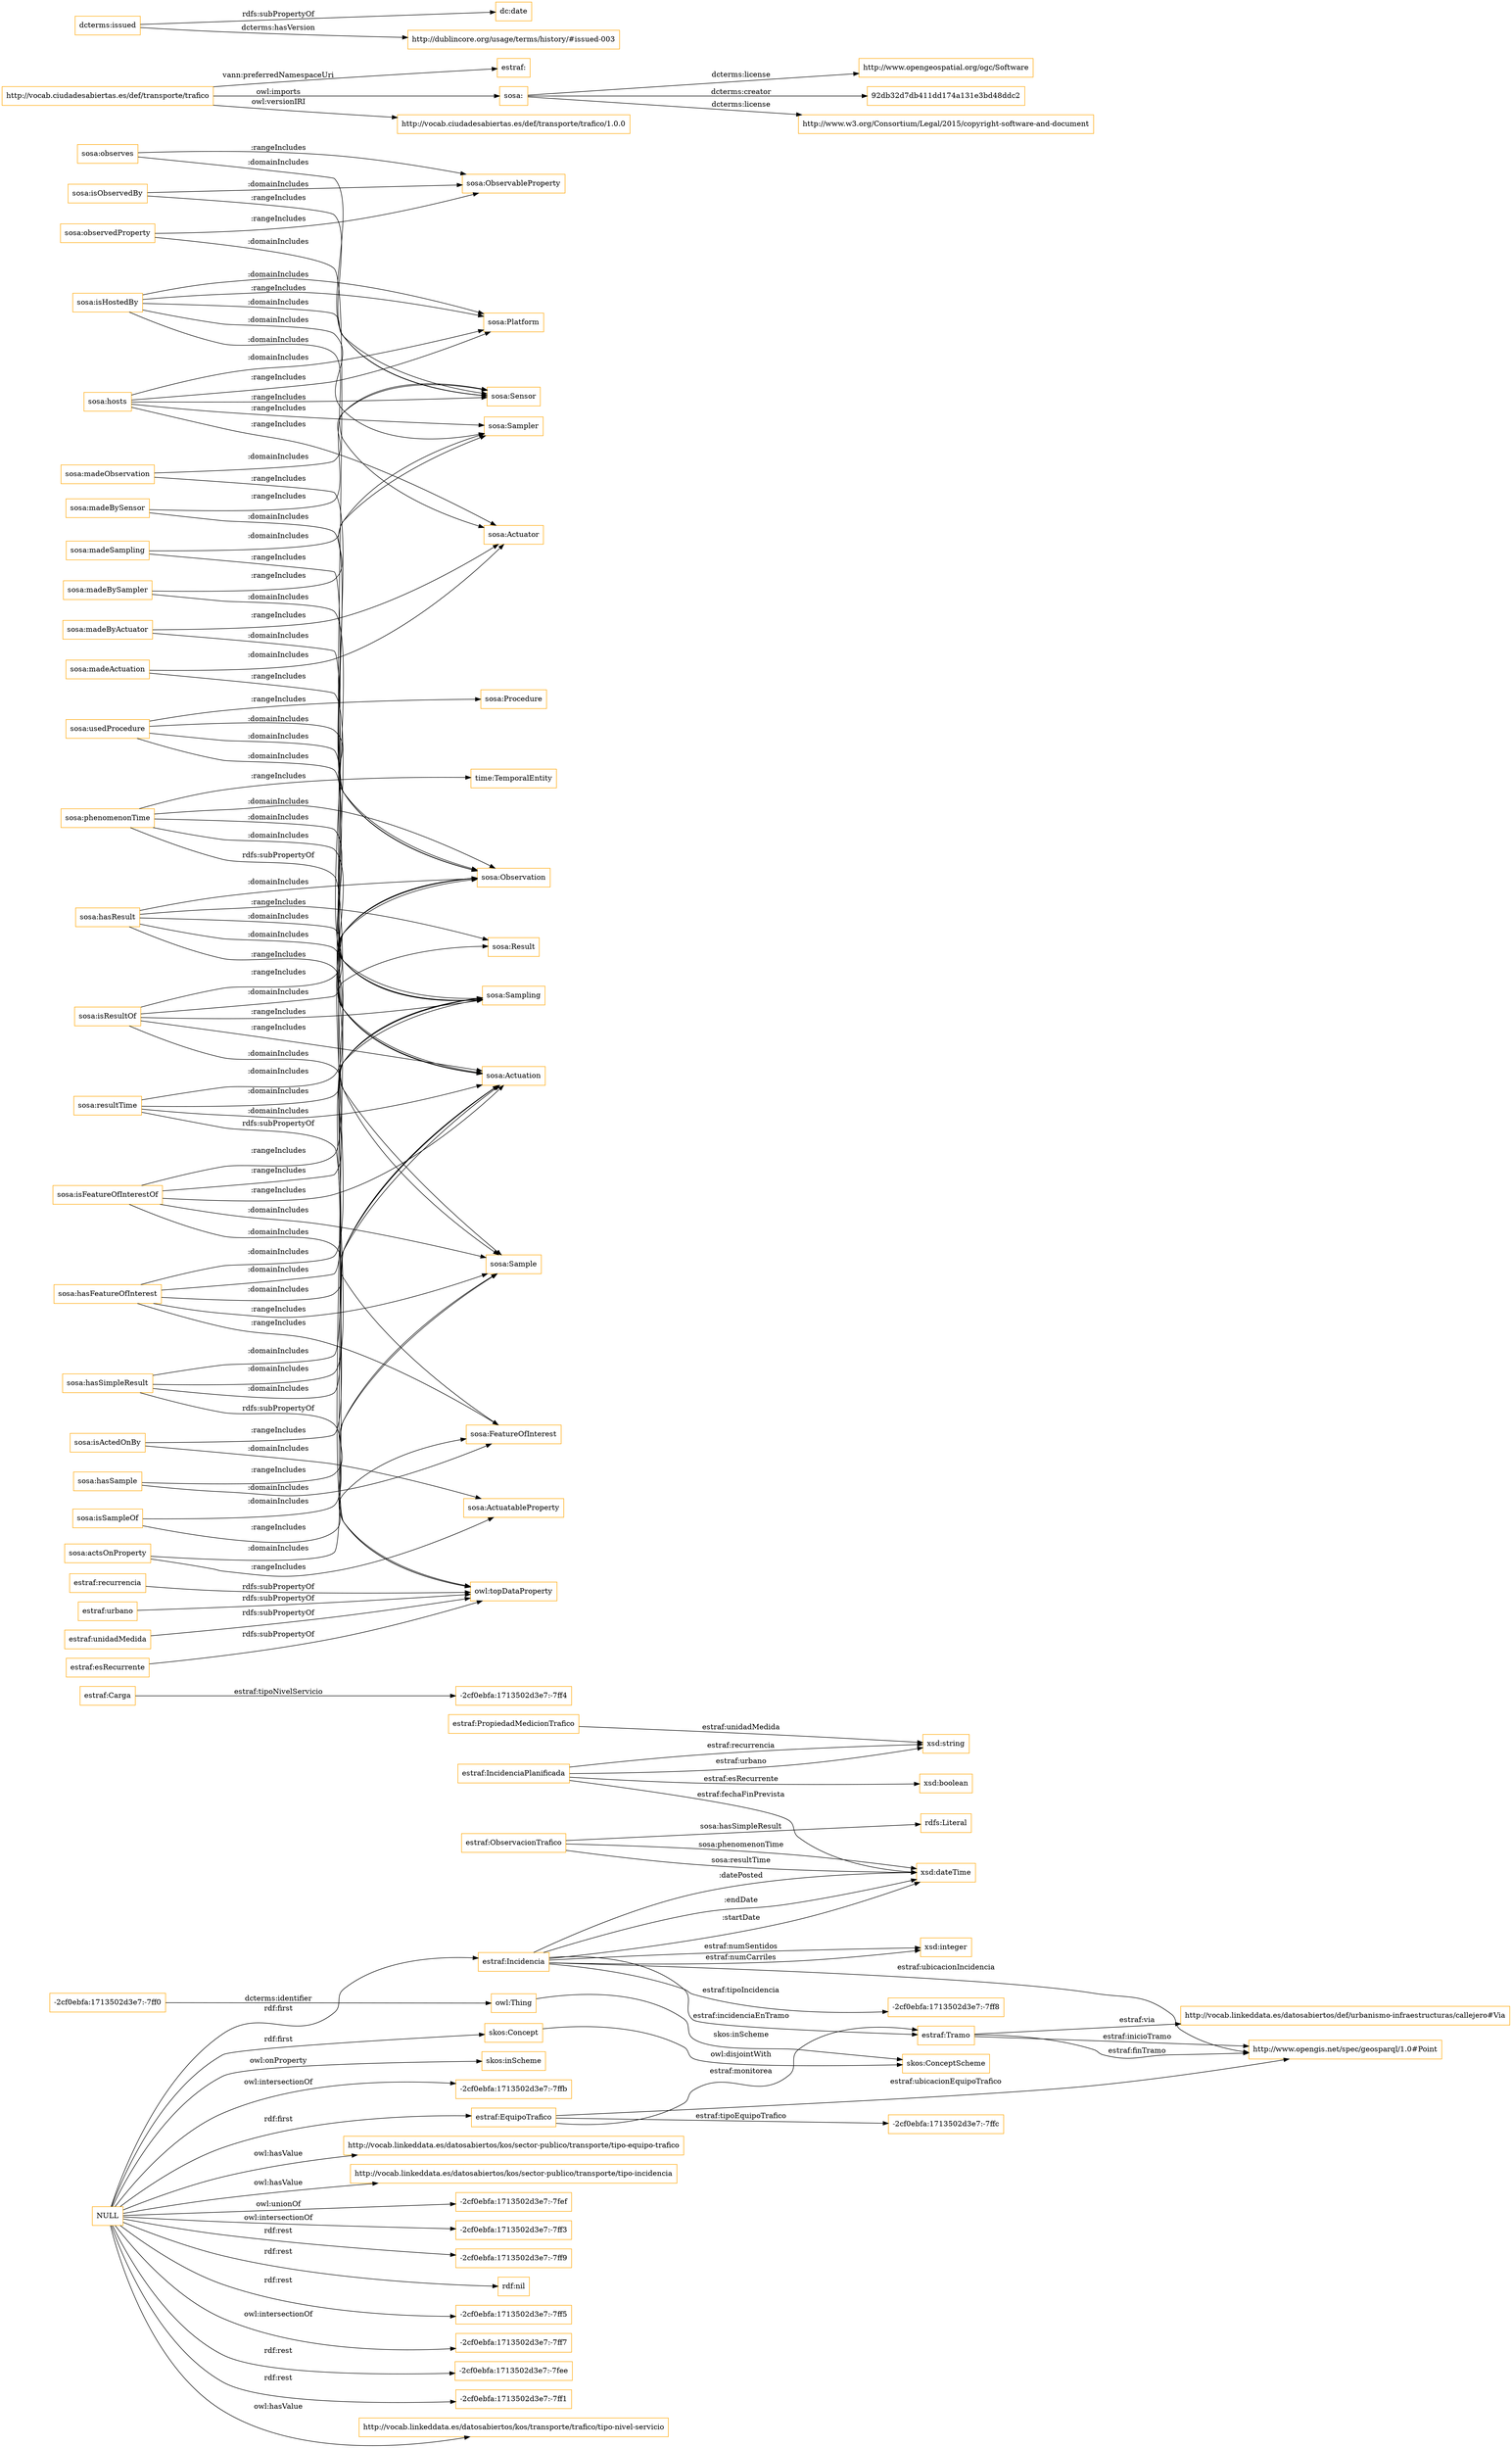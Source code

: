 digraph ar2dtool_diagram { 
rankdir=LR;
size="1501"
node [shape = rectangle, color="orange"]; "estraf:Tramo" "-2cf0ebfa:1713502d3e7:-7ff4" "estraf:Carga" "sosa:ObservableProperty" "estraf:Incidencia" "sosa:FeatureOfInterest" "estraf:PropiedadMedicionTrafico" "estraf:EquipoTrafico" "sosa:Observation" "skos:ConceptScheme" "http://www.opengis.net/spec/geosparql/1.0#Point" "-2cf0ebfa:1713502d3e7:-7ff8" "estraf:IncidenciaPlanificada" "sosa:Sensor" "skos:Concept" "estraf:ObservacionTrafico" "-2cf0ebfa:1713502d3e7:-7ffc" "http://vocab.linkeddata.es/datosabiertos/def/urbanismo-infraestructuras/callejero#Via" "-2cf0ebfa:1713502d3e7:-7ff0" "sosa:Actuation" "sosa:Platform" "sosa:ActuatableProperty" "sosa:Actuator" "sosa:Sample" "time:TemporalEntity" "sosa:Sampling" "sosa:Procedure" "sosa:Result" "sosa:Sampler" ; /*classes style*/
	"estraf:recurrencia" -> "owl:topDataProperty" [ label = "rdfs:subPropertyOf" ];
	"sosa:observedProperty" -> "sosa:ObservableProperty" [ label = ":rangeIncludes" ];
	"sosa:observedProperty" -> "sosa:Observation" [ label = ":domainIncludes" ];
	"sosa:madeBySensor" -> "sosa:Sensor" [ label = ":rangeIncludes" ];
	"sosa:madeBySensor" -> "sosa:Observation" [ label = ":domainIncludes" ];
	"sosa:madeByActuator" -> "sosa:Actuator" [ label = ":rangeIncludes" ];
	"sosa:madeByActuator" -> "sosa:Actuation" [ label = ":domainIncludes" ];
	"sosa:hosts" -> "sosa:Platform" [ label = ":rangeIncludes" ];
	"sosa:hosts" -> "sosa:Actuator" [ label = ":rangeIncludes" ];
	"sosa:hosts" -> "sosa:Sampler" [ label = ":rangeIncludes" ];
	"sosa:hosts" -> "sosa:Sensor" [ label = ":rangeIncludes" ];
	"sosa:hosts" -> "sosa:Platform" [ label = ":domainIncludes" ];
	"http://vocab.ciudadesabiertas.es/def/transporte/trafico" -> "estraf:" [ label = "vann:preferredNamespaceUri" ];
	"http://vocab.ciudadesabiertas.es/def/transporte/trafico" -> "sosa:" [ label = "owl:imports" ];
	"http://vocab.ciudadesabiertas.es/def/transporte/trafico" -> "http://vocab.ciudadesabiertas.es/def/transporte/trafico/1.0.0" [ label = "owl:versionIRI" ];
	"sosa:isObservedBy" -> "sosa:Sensor" [ label = ":rangeIncludes" ];
	"sosa:isObservedBy" -> "sosa:ObservableProperty" [ label = ":domainIncludes" ];
	"sosa:madeActuation" -> "sosa:Actuation" [ label = ":rangeIncludes" ];
	"sosa:madeActuation" -> "sosa:Actuator" [ label = ":domainIncludes" ];
	"sosa:phenomenonTime" -> "owl:topDataProperty" [ label = "rdfs:subPropertyOf" ];
	"sosa:phenomenonTime" -> "time:TemporalEntity" [ label = ":rangeIncludes" ];
	"sosa:phenomenonTime" -> "sosa:Sampling" [ label = ":domainIncludes" ];
	"sosa:phenomenonTime" -> "sosa:Observation" [ label = ":domainIncludes" ];
	"sosa:phenomenonTime" -> "sosa:Actuation" [ label = ":domainIncludes" ];
	"estraf:urbano" -> "owl:topDataProperty" [ label = "rdfs:subPropertyOf" ];
	"sosa:hasResult" -> "sosa:Sampling" [ label = ":domainIncludes" ];
	"sosa:hasResult" -> "sosa:Actuation" [ label = ":domainIncludes" ];
	"sosa:hasResult" -> "sosa:Observation" [ label = ":domainIncludes" ];
	"sosa:hasResult" -> "sosa:Result" [ label = ":rangeIncludes" ];
	"sosa:hasResult" -> "sosa:Sample" [ label = ":rangeIncludes" ];
	"sosa:isActedOnBy" -> "sosa:Actuation" [ label = ":rangeIncludes" ];
	"sosa:isActedOnBy" -> "sosa:ActuatableProperty" [ label = ":domainIncludes" ];
	"skos:Concept" -> "skos:ConceptScheme" [ label = "owl:disjointWith" ];
	"sosa:madeSampling" -> "sosa:Sampling" [ label = ":rangeIncludes" ];
	"sosa:madeSampling" -> "sosa:Sampler" [ label = ":domainIncludes" ];
	"sosa:hasFeatureOfInterest" -> "sosa:Observation" [ label = ":domainIncludes" ];
	"sosa:hasFeatureOfInterest" -> "sosa:FeatureOfInterest" [ label = ":rangeIncludes" ];
	"sosa:hasFeatureOfInterest" -> "sosa:Sampling" [ label = ":domainIncludes" ];
	"sosa:hasFeatureOfInterest" -> "sosa:Actuation" [ label = ":domainIncludes" ];
	"sosa:hasFeatureOfInterest" -> "sosa:Sample" [ label = ":rangeIncludes" ];
	"sosa:isResultOf" -> "sosa:Sample" [ label = ":domainIncludes" ];
	"sosa:isResultOf" -> "sosa:Actuation" [ label = ":rangeIncludes" ];
	"sosa:isResultOf" -> "sosa:Observation" [ label = ":rangeIncludes" ];
	"sosa:isResultOf" -> "sosa:Sampling" [ label = ":rangeIncludes" ];
	"sosa:isResultOf" -> "sosa:Result" [ label = ":domainIncludes" ];
	"sosa:isSampleOf" -> "sosa:FeatureOfInterest" [ label = ":rangeIncludes" ];
	"sosa:isSampleOf" -> "sosa:Sample" [ label = ":domainIncludes" ];
	"sosa:hasSimpleResult" -> "owl:topDataProperty" [ label = "rdfs:subPropertyOf" ];
	"sosa:hasSimpleResult" -> "sosa:Sampling" [ label = ":domainIncludes" ];
	"sosa:hasSimpleResult" -> "sosa:Observation" [ label = ":domainIncludes" ];
	"sosa:hasSimpleResult" -> "sosa:Actuation" [ label = ":domainIncludes" ];
	"sosa:madeObservation" -> "sosa:Observation" [ label = ":rangeIncludes" ];
	"sosa:madeObservation" -> "sosa:Sensor" [ label = ":domainIncludes" ];
	"sosa:resultTime" -> "owl:topDataProperty" [ label = "rdfs:subPropertyOf" ];
	"sosa:resultTime" -> "sosa:Sampling" [ label = ":domainIncludes" ];
	"sosa:resultTime" -> "sosa:Observation" [ label = ":domainIncludes" ];
	"sosa:resultTime" -> "sosa:Actuation" [ label = ":domainIncludes" ];
	"sosa:isHostedBy" -> "sosa:Platform" [ label = ":rangeIncludes" ];
	"sosa:isHostedBy" -> "sosa:Platform" [ label = ":domainIncludes" ];
	"sosa:isHostedBy" -> "sosa:Sampler" [ label = ":domainIncludes" ];
	"sosa:isHostedBy" -> "sosa:Sensor" [ label = ":domainIncludes" ];
	"sosa:isHostedBy" -> "sosa:Actuator" [ label = ":domainIncludes" ];
	"NULL" -> "http://vocab.linkeddata.es/datosabiertos/kos/sector-publico/transporte/tipo-equipo-trafico" [ label = "owl:hasValue" ];
	"NULL" -> "http://vocab.linkeddata.es/datosabiertos/kos/sector-publico/transporte/tipo-incidencia" [ label = "owl:hasValue" ];
	"NULL" -> "-2cf0ebfa:1713502d3e7:-7fef" [ label = "owl:unionOf" ];
	"NULL" -> "-2cf0ebfa:1713502d3e7:-7ff3" [ label = "owl:intersectionOf" ];
	"NULL" -> "-2cf0ebfa:1713502d3e7:-7ff9" [ label = "rdf:rest" ];
	"NULL" -> "estraf:Incidencia" [ label = "rdf:first" ];
	"NULL" -> "skos:Concept" [ label = "rdf:first" ];
	"NULL" -> "rdf:nil" [ label = "rdf:rest" ];
	"NULL" -> "-2cf0ebfa:1713502d3e7:-7ff5" [ label = "rdf:rest" ];
	"NULL" -> "-2cf0ebfa:1713502d3e7:-7ff7" [ label = "owl:intersectionOf" ];
	"NULL" -> "-2cf0ebfa:1713502d3e7:-7fee" [ label = "rdf:rest" ];
	"NULL" -> "-2cf0ebfa:1713502d3e7:-7ff1" [ label = "rdf:rest" ];
	"NULL" -> "http://vocab.linkeddata.es/datosabiertos/kos/transporte/trafico/tipo-nivel-servicio" [ label = "owl:hasValue" ];
	"NULL" -> "estraf:EquipoTrafico" [ label = "rdf:first" ];
	"NULL" -> "skos:inScheme" [ label = "owl:onProperty" ];
	"NULL" -> "-2cf0ebfa:1713502d3e7:-7ffb" [ label = "owl:intersectionOf" ];
	"sosa:hasSample" -> "sosa:Sample" [ label = ":rangeIncludes" ];
	"sosa:hasSample" -> "sosa:FeatureOfInterest" [ label = ":domainIncludes" ];
	"sosa:observes" -> "sosa:ObservableProperty" [ label = ":rangeIncludes" ];
	"sosa:observes" -> "sosa:Sensor" [ label = ":domainIncludes" ];
	"sosa:usedProcedure" -> "sosa:Procedure" [ label = ":rangeIncludes" ];
	"sosa:usedProcedure" -> "sosa:Sampling" [ label = ":domainIncludes" ];
	"sosa:usedProcedure" -> "sosa:Observation" [ label = ":domainIncludes" ];
	"sosa:usedProcedure" -> "sosa:Actuation" [ label = ":domainIncludes" ];
	"sosa:actsOnProperty" -> "sosa:ActuatableProperty" [ label = ":rangeIncludes" ];
	"sosa:actsOnProperty" -> "sosa:Actuation" [ label = ":domainIncludes" ];
	"sosa:" -> "http://www.opengeospatial.org/ogc/Software" [ label = "dcterms:license" ];
	"sosa:" -> "92db32d7db411dd174a131e3bd48ddc2" [ label = "dcterms:creator" ];
	"sosa:" -> "http://www.w3.org/Consortium/Legal/2015/copyright-software-and-document" [ label = "dcterms:license" ];
	"sosa:isFeatureOfInterestOf" -> "sosa:FeatureOfInterest" [ label = ":domainIncludes" ];
	"sosa:isFeatureOfInterestOf" -> "sosa:Actuation" [ label = ":rangeIncludes" ];
	"sosa:isFeatureOfInterestOf" -> "sosa:Sampling" [ label = ":rangeIncludes" ];
	"sosa:isFeatureOfInterestOf" -> "sosa:Observation" [ label = ":rangeIncludes" ];
	"sosa:isFeatureOfInterestOf" -> "sosa:Sample" [ label = ":domainIncludes" ];
	"dcterms:issued" -> "dc:date" [ label = "rdfs:subPropertyOf" ];
	"dcterms:issued" -> "http://dublincore.org/usage/terms/history/#issued-003" [ label = "dcterms:hasVersion" ];
	"estraf:unidadMedida" -> "owl:topDataProperty" [ label = "rdfs:subPropertyOf" ];
	"estraf:esRecurrente" -> "owl:topDataProperty" [ label = "rdfs:subPropertyOf" ];
	"sosa:madeBySampler" -> "sosa:Sampler" [ label = ":rangeIncludes" ];
	"sosa:madeBySampler" -> "sosa:Sampling" [ label = ":domainIncludes" ];
	"estraf:Incidencia" -> "xsd:dateTime" [ label = ":startDate" ];
	"estraf:Tramo" -> "http://www.opengis.net/spec/geosparql/1.0#Point" [ label = "estraf:finTramo" ];
	"estraf:Carga" -> "-2cf0ebfa:1713502d3e7:-7ff4" [ label = "estraf:tipoNivelServicio" ];
	"owl:Thing" -> "skos:ConceptScheme" [ label = "skos:inScheme" ];
	"estraf:ObservacionTrafico" -> "xsd:dateTime" [ label = "sosa:phenomenonTime" ];
	"estraf:EquipoTrafico" -> "estraf:Tramo" [ label = "estraf:monitorea" ];
	"estraf:EquipoTrafico" -> "-2cf0ebfa:1713502d3e7:-7ffc" [ label = "estraf:tipoEquipoTrafico" ];
	"estraf:IncidenciaPlanificada" -> "xsd:dateTime" [ label = "estraf:fechaFinPrevista" ];
	"estraf:Tramo" -> "http://www.opengis.net/spec/geosparql/1.0#Point" [ label = "estraf:inicioTramo" ];
	"estraf:Incidencia" -> "xsd:dateTime" [ label = ":datePosted" ];
	"estraf:EquipoTrafico" -> "http://www.opengis.net/spec/geosparql/1.0#Point" [ label = "estraf:ubicacionEquipoTrafico" ];
	"estraf:IncidenciaPlanificada" -> "xsd:string" [ label = "estraf:recurrencia" ];
	"estraf:Incidencia" -> "estraf:Tramo" [ label = "estraf:incidenciaEnTramo" ];
	"estraf:ObservacionTrafico" -> "rdfs:Literal" [ label = "sosa:hasSimpleResult" ];
	"-2cf0ebfa:1713502d3e7:-7ff0" -> "owl:Thing" [ label = "dcterms:identifier" ];
	"estraf:Incidencia" -> "xsd:dateTime" [ label = ":endDate" ];
	"estraf:Incidencia" -> "xsd:integer" [ label = "estraf:numCarriles" ];
	"estraf:Incidencia" -> "xsd:integer" [ label = "estraf:numSentidos" ];
	"estraf:Incidencia" -> "http://www.opengis.net/spec/geosparql/1.0#Point" [ label = "estraf:ubicacionIncidencia" ];
	"estraf:ObservacionTrafico" -> "xsd:dateTime" [ label = "sosa:resultTime" ];
	"estraf:IncidenciaPlanificada" -> "xsd:boolean" [ label = "estraf:esRecurrente" ];
	"estraf:Incidencia" -> "-2cf0ebfa:1713502d3e7:-7ff8" [ label = "estraf:tipoIncidencia" ];
	"estraf:PropiedadMedicionTrafico" -> "xsd:string" [ label = "estraf:unidadMedida" ];
	"estraf:IncidenciaPlanificada" -> "xsd:string" [ label = "estraf:urbano" ];
	"estraf:Tramo" -> "http://vocab.linkeddata.es/datosabiertos/def/urbanismo-infraestructuras/callejero#Via" [ label = "estraf:via" ];

}
